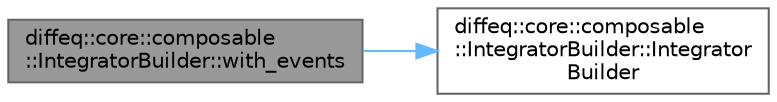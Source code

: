 digraph "diffeq::core::composable::IntegratorBuilder::with_events"
{
 // LATEX_PDF_SIZE
  bgcolor="transparent";
  edge [fontname=Helvetica,fontsize=10,labelfontname=Helvetica,labelfontsize=10];
  node [fontname=Helvetica,fontsize=10,shape=box,height=0.2,width=0.4];
  rankdir="LR";
  Node1 [id="Node000001",label="diffeq::core::composable\l::IntegratorBuilder::with_events",height=0.2,width=0.4,color="gray40", fillcolor="grey60", style="filled", fontcolor="black",tooltip="Add event-driven feedback facility."];
  Node1 -> Node2 [id="edge1_Node000001_Node000002",color="steelblue1",style="solid",tooltip=" "];
  Node2 [id="Node000002",label="diffeq::core::composable\l::IntegratorBuilder::Integrator\lBuilder",height=0.2,width=0.4,color="grey40", fillcolor="white", style="filled",URL="$classdiffeq_1_1core_1_1composable_1_1_integrator_builder.html#a10b5cb4ef0683dec707627965baeffa1",tooltip="Construct builder with base integrator."];
}
